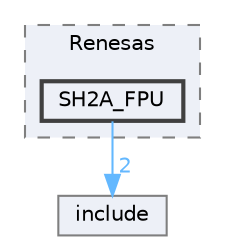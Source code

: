 digraph "D:/Projects/Raspberrypi_pico/pico_freertos_final/freertos_pico2/pico_freertos/FreeRTOS-Kernel/portable/Renesas/SH2A_FPU"
{
 // LATEX_PDF_SIZE
  bgcolor="transparent";
  edge [fontname=Helvetica,fontsize=10,labelfontname=Helvetica,labelfontsize=10];
  node [fontname=Helvetica,fontsize=10,shape=box,height=0.2,width=0.4];
  compound=true
  subgraph clusterdir_24fa40bde97ae3942bf436ab85395b7f {
    graph [ bgcolor="#edf0f7", pencolor="grey50", label="Renesas", fontname=Helvetica,fontsize=10 style="filled,dashed", URL="dir_24fa40bde97ae3942bf436ab85395b7f.html",tooltip=""]
  dir_910afb85cf1aa577b5c643a1aa08e431 [label="SH2A_FPU", fillcolor="#edf0f7", color="grey25", style="filled,bold", URL="dir_910afb85cf1aa577b5c643a1aa08e431.html",tooltip=""];
  }
  dir_c69ece34c3f150cb2c6f1098178b172a [label="include", fillcolor="#edf0f7", color="grey50", style="filled", URL="dir_c69ece34c3f150cb2c6f1098178b172a.html",tooltip=""];
  dir_910afb85cf1aa577b5c643a1aa08e431->dir_c69ece34c3f150cb2c6f1098178b172a [headlabel="2", labeldistance=1.5 headhref="dir_000233_000125.html" href="dir_000233_000125.html" color="steelblue1" fontcolor="steelblue1"];
}
